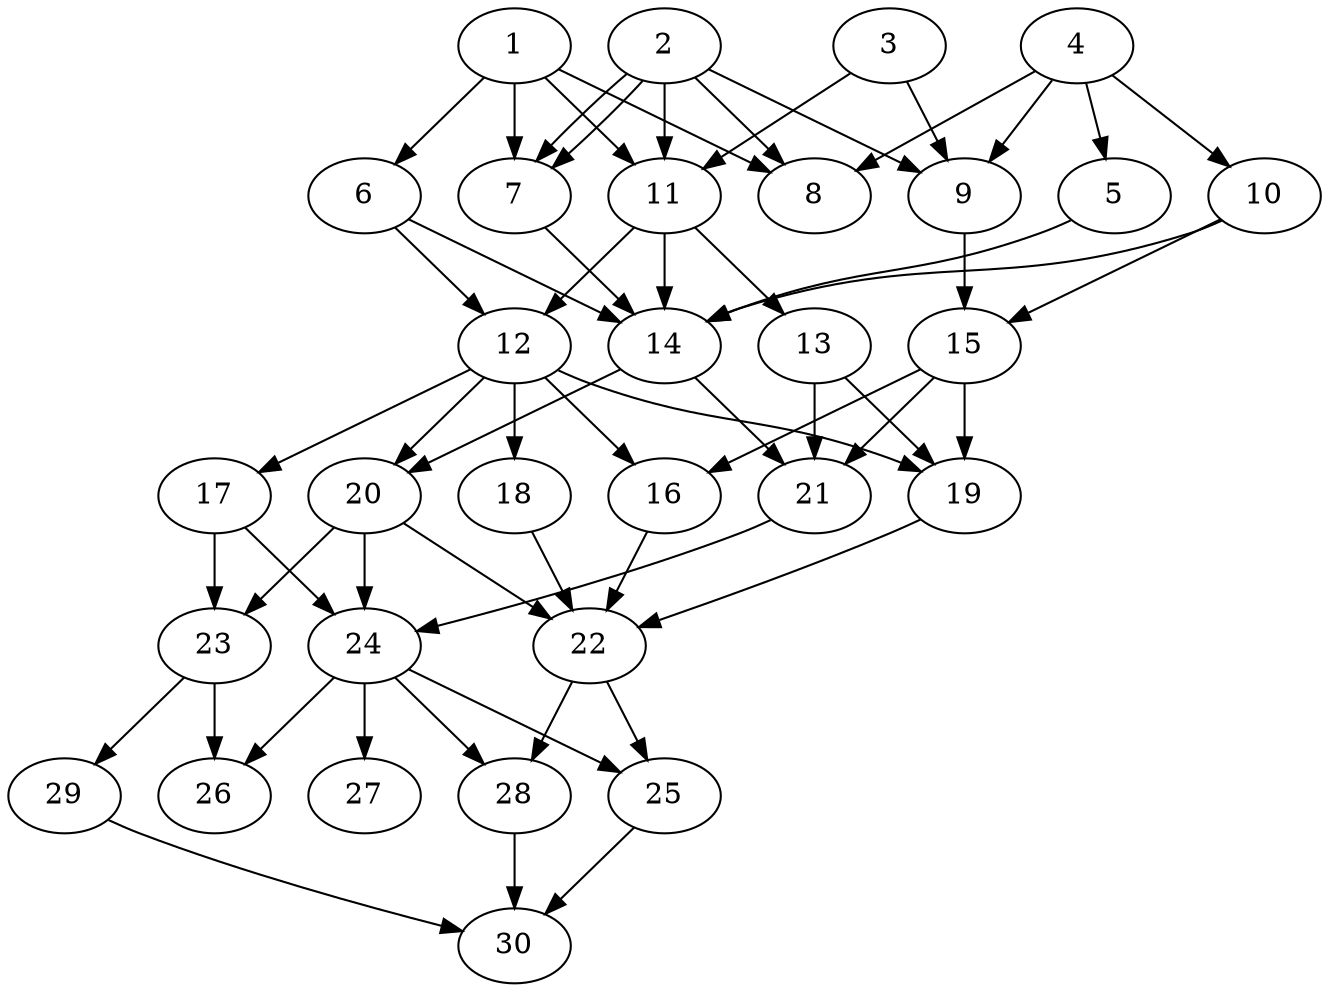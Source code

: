 // DAG automatically generated by daggen at Tue Aug  6 16:27:24 2019
// ./daggen --dot -n 30 --ccr 0.3 --fat 0.5 --regular 0.5 --density 0.7 --mindata 5242880 --maxdata 52428800 
digraph G {
  1 [size="160071680", alpha="0.13", expect_size="48021504"] 
  1 -> 6 [size ="48021504"]
  1 -> 7 [size ="48021504"]
  1 -> 8 [size ="48021504"]
  1 -> 11 [size ="48021504"]
  2 [size="119848960", alpha="0.08", expect_size="35954688"] 
  2 -> 7 [size ="35954688"]
  2 -> 7 [size ="35954688"]
  2 -> 8 [size ="35954688"]
  2 -> 9 [size ="35954688"]
  2 -> 11 [size ="35954688"]
  3 [size="51230720", alpha="0.18", expect_size="15369216"] 
  3 -> 9 [size ="15369216"]
  3 -> 11 [size ="15369216"]
  4 [size="47291733", alpha="0.06", expect_size="14187520"] 
  4 -> 5 [size ="14187520"]
  4 -> 8 [size ="14187520"]
  4 -> 9 [size ="14187520"]
  4 -> 10 [size ="14187520"]
  5 [size="59487573", alpha="0.05", expect_size="17846272"] 
  5 -> 14 [size ="17846272"]
  6 [size="48797013", alpha="0.05", expect_size="14639104"] 
  6 -> 12 [size ="14639104"]
  6 -> 14 [size ="14639104"]
  7 [size="73093120", alpha="0.05", expect_size="21927936"] 
  7 -> 14 [size ="21927936"]
  8 [size="146012160", alpha="0.12", expect_size="43803648"] 
  9 [size="38331733", alpha="0.02", expect_size="11499520"] 
  9 -> 15 [size ="11499520"]
  10 [size="174230187", alpha="0.14", expect_size="52269056"] 
  10 -> 14 [size ="52269056"]
  10 -> 15 [size ="52269056"]
  11 [size="129634987", alpha="0.19", expect_size="38890496"] 
  11 -> 12 [size ="38890496"]
  11 -> 13 [size ="38890496"]
  11 -> 14 [size ="38890496"]
  12 [size="73400320", alpha="0.19", expect_size="22020096"] 
  12 -> 16 [size ="22020096"]
  12 -> 17 [size ="22020096"]
  12 -> 18 [size ="22020096"]
  12 -> 19 [size ="22020096"]
  12 -> 20 [size ="22020096"]
  13 [size="133420373", alpha="0.15", expect_size="40026112"] 
  13 -> 19 [size ="40026112"]
  13 -> 21 [size ="40026112"]
  14 [size="118350507", alpha="0.13", expect_size="35505152"] 
  14 -> 20 [size ="35505152"]
  14 -> 21 [size ="35505152"]
  15 [size="165232640", alpha="0.05", expect_size="49569792"] 
  15 -> 16 [size ="49569792"]
  15 -> 19 [size ="49569792"]
  15 -> 21 [size ="49569792"]
  16 [size="46216533", alpha="0.15", expect_size="13864960"] 
  16 -> 22 [size ="13864960"]
  17 [size="85538133", alpha="0.17", expect_size="25661440"] 
  17 -> 23 [size ="25661440"]
  17 -> 24 [size ="25661440"]
  18 [size="125160107", alpha="0.15", expect_size="37548032"] 
  18 -> 22 [size ="37548032"]
  19 [size="60146347", alpha="0.12", expect_size="18043904"] 
  19 -> 22 [size ="18043904"]
  20 [size="73591467", alpha="0.15", expect_size="22077440"] 
  20 -> 22 [size ="22077440"]
  20 -> 23 [size ="22077440"]
  20 -> 24 [size ="22077440"]
  21 [size="22845440", alpha="0.16", expect_size="6853632"] 
  21 -> 24 [size ="6853632"]
  22 [size="171659947", alpha="0.10", expect_size="51497984"] 
  22 -> 25 [size ="51497984"]
  22 -> 28 [size ="51497984"]
  23 [size="159955627", alpha="0.08", expect_size="47986688"] 
  23 -> 26 [size ="47986688"]
  23 -> 29 [size ="47986688"]
  24 [size="118865920", alpha="0.10", expect_size="35659776"] 
  24 -> 25 [size ="35659776"]
  24 -> 26 [size ="35659776"]
  24 -> 27 [size ="35659776"]
  24 -> 28 [size ="35659776"]
  25 [size="61125973", alpha="0.17", expect_size="18337792"] 
  25 -> 30 [size ="18337792"]
  26 [size="97774933", alpha="0.08", expect_size="29332480"] 
  27 [size="60255573", alpha="0.07", expect_size="18076672"] 
  28 [size="35566933", alpha="0.01", expect_size="10670080"] 
  28 -> 30 [size ="10670080"]
  29 [size="153275733", alpha="0.19", expect_size="45982720"] 
  29 -> 30 [size ="45982720"]
  30 [size="91043840", alpha="0.16", expect_size="27313152"] 
}
